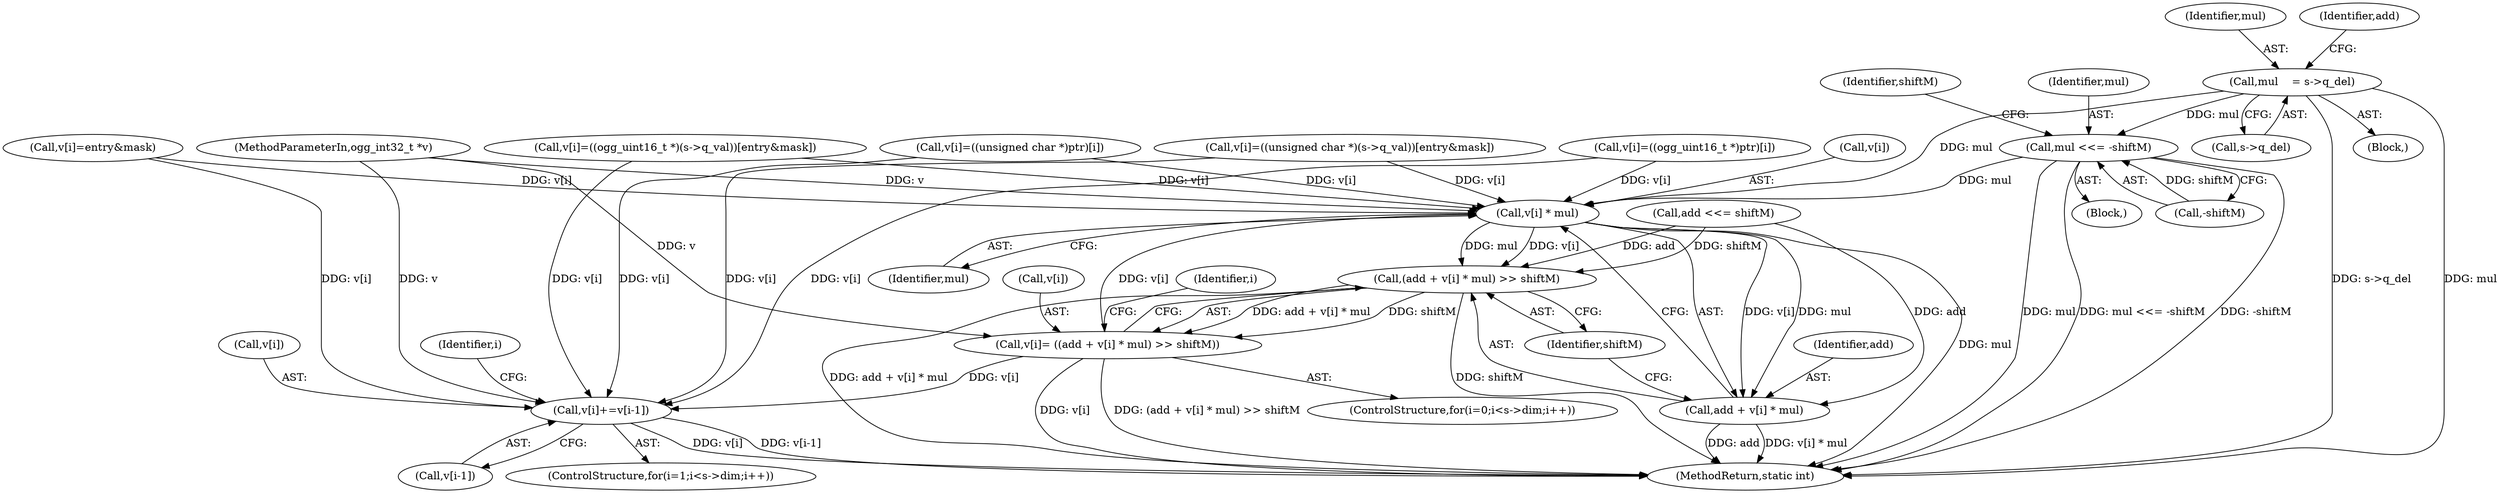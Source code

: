 digraph "1_Android_eeb4e45d5683f88488c083ecf142dc89bc3f0b47_1@pointer" {
"1000318" [label="(Call,mul    = s->q_del)"];
"1000348" [label="(Call,mul <<= -shiftM)"];
"1000376" [label="(Call,v[i] * mul)"];
"1000373" [label="(Call,(add + v[i] * mul) >> shiftM)"];
"1000369" [label="(Call,v[i]= ((add + v[i] * mul) >> shiftM))"];
"1000397" [label="(Call,v[i]+=v[i-1])"];
"1000374" [label="(Call,add + v[i] * mul)"];
"1000396" [label="(Identifier,i)"];
"1000369" [label="(Call,v[i]= ((add + v[i] * mul) >> shiftM))"];
"1000381" [label="(Identifier,shiftM)"];
"1000320" [label="(Call,s->q_del)"];
"1000154" [label="(Call,v[i]=entry&mask)"];
"1000373" [label="(Call,(add + v[i] * mul) >> shiftM)"];
"1000353" [label="(Identifier,shiftM)"];
"1000348" [label="(Call,mul <<= -shiftM)"];
"1000408" [label="(MethodReturn,static int)"];
"1000386" [label="(ControlStructure,for(i=1;i<s->dim;i++))"];
"1000319" [label="(Identifier,mul)"];
"1000325" [label="(Identifier,add)"];
"1000375" [label="(Identifier,add)"];
"1000300" [label="(Block,)"];
"1000374" [label="(Call,add + v[i] * mul)"];
"1000370" [label="(Call,v[i])"];
"1000347" [label="(Block,)"];
"1000349" [label="(Identifier,mul)"];
"1000355" [label="(Call,add <<= shiftM)"];
"1000397" [label="(Call,v[i]+=v[i-1])"];
"1000377" [label="(Call,v[i])"];
"1000211" [label="(Call,v[i]=((ogg_uint16_t *)(s->q_val))[entry&mask])"];
"1000197" [label="(Call,v[i]=((unsigned char *)(s->q_val))[entry&mask])"];
"1000401" [label="(Call,v[i-1])"];
"1000376" [label="(Call,v[i] * mul)"];
"1000398" [label="(Call,v[i])"];
"1000318" [label="(Call,mul    = s->q_del)"];
"1000286" [label="(Call,v[i]=((ogg_uint16_t *)ptr)[i])"];
"1000264" [label="(Call,v[i]=((unsigned char *)ptr)[i])"];
"1000380" [label="(Identifier,mul)"];
"1000109" [label="(MethodParameterIn,ogg_int32_t *v)"];
"1000368" [label="(Identifier,i)"];
"1000358" [label="(ControlStructure,for(i=0;i<s->dim;i++))"];
"1000350" [label="(Call,-shiftM)"];
"1000318" -> "1000300"  [label="AST: "];
"1000318" -> "1000320"  [label="CFG: "];
"1000319" -> "1000318"  [label="AST: "];
"1000320" -> "1000318"  [label="AST: "];
"1000325" -> "1000318"  [label="CFG: "];
"1000318" -> "1000408"  [label="DDG: s->q_del"];
"1000318" -> "1000408"  [label="DDG: mul"];
"1000318" -> "1000348"  [label="DDG: mul"];
"1000318" -> "1000376"  [label="DDG: mul"];
"1000348" -> "1000347"  [label="AST: "];
"1000348" -> "1000350"  [label="CFG: "];
"1000349" -> "1000348"  [label="AST: "];
"1000350" -> "1000348"  [label="AST: "];
"1000353" -> "1000348"  [label="CFG: "];
"1000348" -> "1000408"  [label="DDG: mul"];
"1000348" -> "1000408"  [label="DDG: mul <<= -shiftM"];
"1000348" -> "1000408"  [label="DDG: -shiftM"];
"1000350" -> "1000348"  [label="DDG: shiftM"];
"1000348" -> "1000376"  [label="DDG: mul"];
"1000376" -> "1000374"  [label="AST: "];
"1000376" -> "1000380"  [label="CFG: "];
"1000377" -> "1000376"  [label="AST: "];
"1000380" -> "1000376"  [label="AST: "];
"1000374" -> "1000376"  [label="CFG: "];
"1000376" -> "1000408"  [label="DDG: mul"];
"1000376" -> "1000373"  [label="DDG: v[i]"];
"1000376" -> "1000373"  [label="DDG: mul"];
"1000376" -> "1000374"  [label="DDG: v[i]"];
"1000376" -> "1000374"  [label="DDG: mul"];
"1000369" -> "1000376"  [label="DDG: v[i]"];
"1000286" -> "1000376"  [label="DDG: v[i]"];
"1000264" -> "1000376"  [label="DDG: v[i]"];
"1000154" -> "1000376"  [label="DDG: v[i]"];
"1000211" -> "1000376"  [label="DDG: v[i]"];
"1000197" -> "1000376"  [label="DDG: v[i]"];
"1000109" -> "1000376"  [label="DDG: v"];
"1000373" -> "1000369"  [label="AST: "];
"1000373" -> "1000381"  [label="CFG: "];
"1000374" -> "1000373"  [label="AST: "];
"1000381" -> "1000373"  [label="AST: "];
"1000369" -> "1000373"  [label="CFG: "];
"1000373" -> "1000408"  [label="DDG: add + v[i] * mul"];
"1000373" -> "1000408"  [label="DDG: shiftM"];
"1000373" -> "1000369"  [label="DDG: add + v[i] * mul"];
"1000373" -> "1000369"  [label="DDG: shiftM"];
"1000355" -> "1000373"  [label="DDG: add"];
"1000355" -> "1000373"  [label="DDG: shiftM"];
"1000369" -> "1000358"  [label="AST: "];
"1000370" -> "1000369"  [label="AST: "];
"1000368" -> "1000369"  [label="CFG: "];
"1000369" -> "1000408"  [label="DDG: v[i]"];
"1000369" -> "1000408"  [label="DDG: (add + v[i] * mul) >> shiftM"];
"1000109" -> "1000369"  [label="DDG: v"];
"1000369" -> "1000397"  [label="DDG: v[i]"];
"1000397" -> "1000386"  [label="AST: "];
"1000397" -> "1000401"  [label="CFG: "];
"1000398" -> "1000397"  [label="AST: "];
"1000401" -> "1000397"  [label="AST: "];
"1000396" -> "1000397"  [label="CFG: "];
"1000397" -> "1000408"  [label="DDG: v[i]"];
"1000397" -> "1000408"  [label="DDG: v[i-1]"];
"1000109" -> "1000397"  [label="DDG: v"];
"1000286" -> "1000397"  [label="DDG: v[i]"];
"1000264" -> "1000397"  [label="DDG: v[i]"];
"1000154" -> "1000397"  [label="DDG: v[i]"];
"1000211" -> "1000397"  [label="DDG: v[i]"];
"1000197" -> "1000397"  [label="DDG: v[i]"];
"1000375" -> "1000374"  [label="AST: "];
"1000381" -> "1000374"  [label="CFG: "];
"1000374" -> "1000408"  [label="DDG: v[i] * mul"];
"1000374" -> "1000408"  [label="DDG: add"];
"1000355" -> "1000374"  [label="DDG: add"];
}
